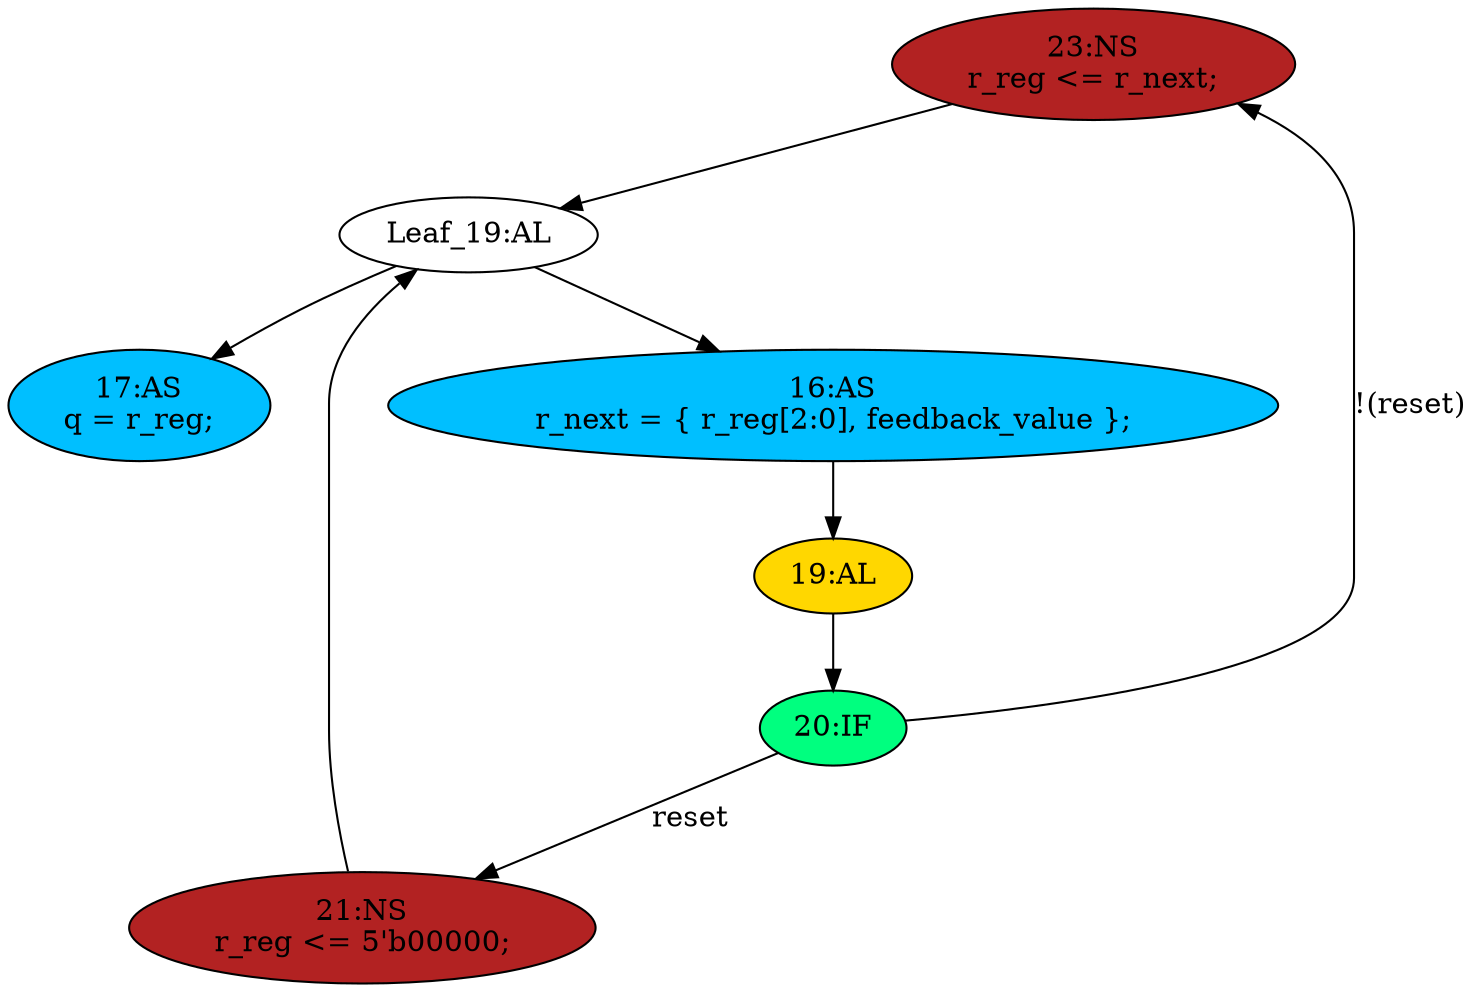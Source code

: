 strict digraph "compose( ,  )" {
	node [label="\N"];
	"23:NS"	[ast="<pyverilog.vparser.ast.NonblockingSubstitution object at 0x7f99659fdd10>",
		fillcolor=firebrick,
		label="23:NS
r_reg <= r_next;",
		statements="[<pyverilog.vparser.ast.NonblockingSubstitution object at 0x7f99659fdd10>]",
		style=filled,
		typ=NonblockingSubstitution];
	"Leaf_19:AL"	[def_var="['r_reg']",
		label="Leaf_19:AL"];
	"23:NS" -> "Leaf_19:AL"	[cond="[]",
		lineno=None];
	"16:AS"	[ast="<pyverilog.vparser.ast.Assign object at 0x7f99659e34d0>",
		def_var="['r_next']",
		fillcolor=deepskyblue,
		label="16:AS
r_next = { r_reg[2:0], feedback_value };",
		statements="[]",
		style=filled,
		typ=Assign,
		use_var="['r_reg', 'feedback_value']"];
	"19:AL"	[ast="<pyverilog.vparser.ast.Always object at 0x7f996598e4d0>",
		clk_sens=True,
		fillcolor=gold,
		label="19:AL",
		sens="['clk']",
		statements="[]",
		style=filled,
		typ=Always,
		use_var="['reset', 'r_next']"];
	"16:AS" -> "19:AL";
	"20:IF"	[ast="<pyverilog.vparser.ast.IfStatement object at 0x7f99659f1650>",
		fillcolor=springgreen,
		label="20:IF",
		statements="[]",
		style=filled,
		typ=IfStatement];
	"19:AL" -> "20:IF"	[cond="[]",
		lineno=None];
	"20:IF" -> "23:NS"	[cond="['reset']",
		label="!(reset)",
		lineno=20];
	"21:NS"	[ast="<pyverilog.vparser.ast.NonblockingSubstitution object at 0x7f99659f1250>",
		fillcolor=firebrick,
		label="21:NS
r_reg <= 5'b00000;",
		statements="[<pyverilog.vparser.ast.NonblockingSubstitution object at 0x7f99659f1250>]",
		style=filled,
		typ=NonblockingSubstitution];
	"20:IF" -> "21:NS"	[cond="['reset']",
		label=reset,
		lineno=20];
	"Leaf_19:AL" -> "16:AS";
	"17:AS"	[ast="<pyverilog.vparser.ast.Assign object at 0x7f99659e3ed0>",
		def_var="['q']",
		fillcolor=deepskyblue,
		label="17:AS
q = r_reg;",
		statements="[]",
		style=filled,
		typ=Assign,
		use_var="['r_reg']"];
	"Leaf_19:AL" -> "17:AS";
	"21:NS" -> "Leaf_19:AL"	[cond="[]",
		lineno=None];
}

